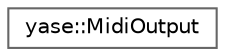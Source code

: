 digraph "Graphical Class Hierarchy"
{
 // LATEX_PDF_SIZE
  bgcolor="transparent";
  edge [fontname=Helvetica,fontsize=10,labelfontname=Helvetica,labelfontsize=10];
  node [fontname=Helvetica,fontsize=10,shape=box,height=0.2,width=0.4];
  rankdir="LR";
  Node0 [id="Node000000",label="yase::MidiOutput",height=0.2,width=0.4,color="grey40", fillcolor="white", style="filled",URL="$classyase_1_1_midi_output.html",tooltip=" "];
}
